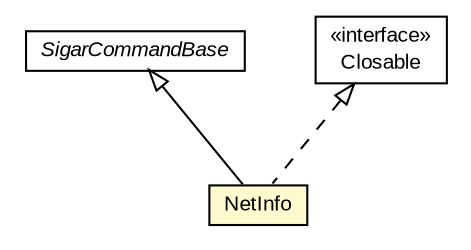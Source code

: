 #!/usr/local/bin/dot
#
# Class diagram 
# Generated by UMLGraph version R5_6-24-gf6e263 (http://www.umlgraph.org/)
#

digraph G {
	edge [fontname="arial",fontsize=10,labelfontname="arial",labelfontsize=10];
	node [fontname="arial",fontsize=10,shape=plaintext];
	nodesep=0.25;
	ranksep=0.5;
	// org.miloss.fgsms.osagent.SigarCommandBase
	c302 [label=<<table title="org.miloss.fgsms.osagent.SigarCommandBase" border="0" cellborder="1" cellspacing="0" cellpadding="2" port="p" href="./SigarCommandBase.html">
		<tr><td><table border="0" cellspacing="0" cellpadding="1">
<tr><td align="center" balign="center"><font face="arial italic"> SigarCommandBase </font></td></tr>
		</table></td></tr>
		</table>>, URL="./SigarCommandBase.html", fontname="arial", fontcolor="black", fontsize=10.0];
	// org.miloss.fgsms.osagent.NetInfo
	c309 [label=<<table title="org.miloss.fgsms.osagent.NetInfo" border="0" cellborder="1" cellspacing="0" cellpadding="2" port="p" bgcolor="lemonChiffon" href="./NetInfo.html">
		<tr><td><table border="0" cellspacing="0" cellpadding="1">
<tr><td align="center" balign="center"> NetInfo </td></tr>
		</table></td></tr>
		</table>>, URL="./NetInfo.html", fontname="arial", fontcolor="black", fontsize=10.0];
	// org.miloss.fgsms.osagent.Closable
	c316 [label=<<table title="org.miloss.fgsms.osagent.Closable" border="0" cellborder="1" cellspacing="0" cellpadding="2" port="p" href="./Closable.html">
		<tr><td><table border="0" cellspacing="0" cellpadding="1">
<tr><td align="center" balign="center"> &#171;interface&#187; </td></tr>
<tr><td align="center" balign="center"> Closable </td></tr>
		</table></td></tr>
		</table>>, URL="./Closable.html", fontname="arial", fontcolor="black", fontsize=10.0];
	//org.miloss.fgsms.osagent.NetInfo extends org.miloss.fgsms.osagent.SigarCommandBase
	c302:p -> c309:p [dir=back,arrowtail=empty];
	//org.miloss.fgsms.osagent.NetInfo implements org.miloss.fgsms.osagent.Closable
	c316:p -> c309:p [dir=back,arrowtail=empty,style=dashed];
}


